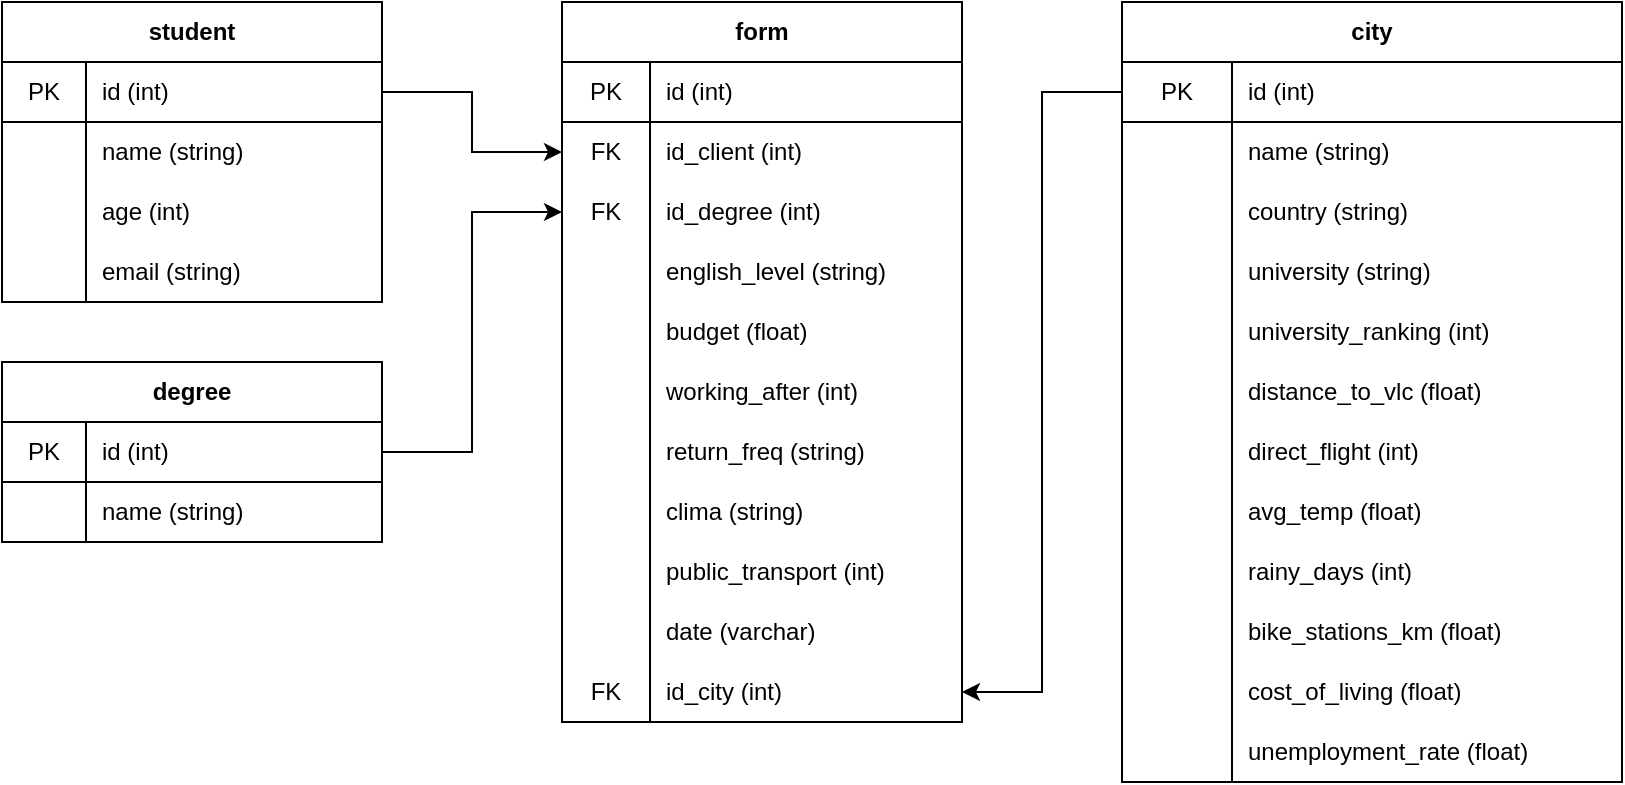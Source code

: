 <mxfile version="13.11.0" type="github">
  <diagram id="C5RBs43oDa-KdzZeNtuy" name="Page-1">
    <mxGraphModel dx="830" dy="530" grid="1" gridSize="10" guides="1" tooltips="1" connect="1" arrows="1" fold="1" page="1" pageScale="1" pageWidth="827" pageHeight="1169" math="0" shadow="0">
      <root>
        <mxCell id="WIyWlLk6GJQsqaUBKTNV-0" />
        <mxCell id="WIyWlLk6GJQsqaUBKTNV-1" parent="WIyWlLk6GJQsqaUBKTNV-0" />
        <mxCell id="fHSBPIv3wcjpqgwIj6r--35" value="student" style="shape=table;html=1;whiteSpace=wrap;startSize=30;container=1;collapsible=0;childLayout=tableLayout;fixedRows=1;rowLines=0;fontStyle=1;align=center;" parent="WIyWlLk6GJQsqaUBKTNV-1" vertex="1">
          <mxGeometry x="40" y="80" width="190" height="150" as="geometry" />
        </mxCell>
        <mxCell id="fHSBPIv3wcjpqgwIj6r--36" value="" style="shape=partialRectangle;html=1;whiteSpace=wrap;collapsible=0;dropTarget=0;pointerEvents=0;fillColor=none;top=0;left=0;bottom=1;right=0;points=[[0,0.5],[1,0.5]];portConstraint=eastwest;" parent="fHSBPIv3wcjpqgwIj6r--35" vertex="1">
          <mxGeometry y="30" width="190" height="30" as="geometry" />
        </mxCell>
        <mxCell id="fHSBPIv3wcjpqgwIj6r--37" value="PK" style="shape=partialRectangle;html=1;whiteSpace=wrap;connectable=0;fillColor=none;top=0;left=0;bottom=0;right=0;overflow=hidden;" parent="fHSBPIv3wcjpqgwIj6r--36" vertex="1">
          <mxGeometry width="42" height="30" as="geometry" />
        </mxCell>
        <mxCell id="fHSBPIv3wcjpqgwIj6r--38" value="id (int)" style="shape=partialRectangle;html=1;whiteSpace=wrap;connectable=0;fillColor=none;top=0;left=0;bottom=0;right=0;align=left;spacingLeft=6;overflow=hidden;" parent="fHSBPIv3wcjpqgwIj6r--36" vertex="1">
          <mxGeometry x="42" width="148" height="30" as="geometry" />
        </mxCell>
        <mxCell id="fHSBPIv3wcjpqgwIj6r--39" value="" style="shape=partialRectangle;html=1;whiteSpace=wrap;collapsible=0;dropTarget=0;pointerEvents=0;fillColor=none;top=0;left=0;bottom=0;right=0;points=[[0,0.5],[1,0.5]];portConstraint=eastwest;" parent="fHSBPIv3wcjpqgwIj6r--35" vertex="1">
          <mxGeometry y="60" width="190" height="30" as="geometry" />
        </mxCell>
        <mxCell id="fHSBPIv3wcjpqgwIj6r--40" value="" style="shape=partialRectangle;html=1;whiteSpace=wrap;connectable=0;fillColor=none;top=0;left=0;bottom=0;right=0;overflow=hidden;" parent="fHSBPIv3wcjpqgwIj6r--39" vertex="1">
          <mxGeometry width="42" height="30" as="geometry" />
        </mxCell>
        <mxCell id="fHSBPIv3wcjpqgwIj6r--41" value="name (string)" style="shape=partialRectangle;html=1;whiteSpace=wrap;connectable=0;fillColor=none;top=0;left=0;bottom=0;right=0;align=left;spacingLeft=6;overflow=hidden;" parent="fHSBPIv3wcjpqgwIj6r--39" vertex="1">
          <mxGeometry x="42" width="148" height="30" as="geometry" />
        </mxCell>
        <mxCell id="fHSBPIv3wcjpqgwIj6r--42" value="" style="shape=partialRectangle;html=1;whiteSpace=wrap;collapsible=0;dropTarget=0;pointerEvents=0;fillColor=none;top=0;left=0;bottom=0;right=0;points=[[0,0.5],[1,0.5]];portConstraint=eastwest;" parent="fHSBPIv3wcjpqgwIj6r--35" vertex="1">
          <mxGeometry y="90" width="190" height="30" as="geometry" />
        </mxCell>
        <mxCell id="fHSBPIv3wcjpqgwIj6r--43" value="" style="shape=partialRectangle;html=1;whiteSpace=wrap;connectable=0;fillColor=none;top=0;left=0;bottom=0;right=0;overflow=hidden;" parent="fHSBPIv3wcjpqgwIj6r--42" vertex="1">
          <mxGeometry width="42" height="30" as="geometry" />
        </mxCell>
        <mxCell id="fHSBPIv3wcjpqgwIj6r--44" value="age (int)" style="shape=partialRectangle;html=1;whiteSpace=wrap;connectable=0;fillColor=none;top=0;left=0;bottom=0;right=0;align=left;spacingLeft=6;overflow=hidden;" parent="fHSBPIv3wcjpqgwIj6r--42" vertex="1">
          <mxGeometry x="42" width="148" height="30" as="geometry" />
        </mxCell>
        <mxCell id="fHSBPIv3wcjpqgwIj6r--51" style="shape=partialRectangle;html=1;whiteSpace=wrap;collapsible=0;dropTarget=0;pointerEvents=0;fillColor=none;top=0;left=0;bottom=0;right=0;points=[[0,0.5],[1,0.5]];portConstraint=eastwest;" parent="fHSBPIv3wcjpqgwIj6r--35" vertex="1">
          <mxGeometry y="120" width="190" height="30" as="geometry" />
        </mxCell>
        <mxCell id="fHSBPIv3wcjpqgwIj6r--52" style="shape=partialRectangle;html=1;whiteSpace=wrap;connectable=0;fillColor=none;top=0;left=0;bottom=0;right=0;overflow=hidden;" parent="fHSBPIv3wcjpqgwIj6r--51" vertex="1">
          <mxGeometry width="42" height="30" as="geometry" />
        </mxCell>
        <mxCell id="fHSBPIv3wcjpqgwIj6r--53" value="email (string)" style="shape=partialRectangle;html=1;whiteSpace=wrap;connectable=0;fillColor=none;top=0;left=0;bottom=0;right=0;align=left;spacingLeft=6;overflow=hidden;" parent="fHSBPIv3wcjpqgwIj6r--51" vertex="1">
          <mxGeometry x="42" width="148" height="30" as="geometry" />
        </mxCell>
        <mxCell id="fHSBPIv3wcjpqgwIj6r--60" value="city" style="shape=table;html=1;whiteSpace=wrap;startSize=30;container=1;collapsible=0;childLayout=tableLayout;fixedRows=1;rowLines=0;fontStyle=1;align=center;" parent="WIyWlLk6GJQsqaUBKTNV-1" vertex="1">
          <mxGeometry x="600" y="80" width="250" height="390" as="geometry" />
        </mxCell>
        <mxCell id="fHSBPIv3wcjpqgwIj6r--61" value="" style="shape=partialRectangle;html=1;whiteSpace=wrap;collapsible=0;dropTarget=0;pointerEvents=0;fillColor=none;top=0;left=0;bottom=1;right=0;points=[[0,0.5],[1,0.5]];portConstraint=eastwest;" parent="fHSBPIv3wcjpqgwIj6r--60" vertex="1">
          <mxGeometry y="30" width="250" height="30" as="geometry" />
        </mxCell>
        <mxCell id="fHSBPIv3wcjpqgwIj6r--62" value="PK" style="shape=partialRectangle;html=1;whiteSpace=wrap;connectable=0;fillColor=none;top=0;left=0;bottom=0;right=0;overflow=hidden;" parent="fHSBPIv3wcjpqgwIj6r--61" vertex="1">
          <mxGeometry width="55" height="30" as="geometry" />
        </mxCell>
        <mxCell id="fHSBPIv3wcjpqgwIj6r--63" value="id (int)" style="shape=partialRectangle;html=1;whiteSpace=wrap;connectable=0;fillColor=none;top=0;left=0;bottom=0;right=0;align=left;spacingLeft=6;overflow=hidden;" parent="fHSBPIv3wcjpqgwIj6r--61" vertex="1">
          <mxGeometry x="55" width="195" height="30" as="geometry" />
        </mxCell>
        <mxCell id="fHSBPIv3wcjpqgwIj6r--64" value="" style="shape=partialRectangle;html=1;whiteSpace=wrap;collapsible=0;dropTarget=0;pointerEvents=0;fillColor=none;top=0;left=0;bottom=0;right=0;points=[[0,0.5],[1,0.5]];portConstraint=eastwest;" parent="fHSBPIv3wcjpqgwIj6r--60" vertex="1">
          <mxGeometry y="60" width="250" height="30" as="geometry" />
        </mxCell>
        <mxCell id="fHSBPIv3wcjpqgwIj6r--65" value="" style="shape=partialRectangle;html=1;whiteSpace=wrap;connectable=0;fillColor=none;top=0;left=0;bottom=0;right=0;overflow=hidden;" parent="fHSBPIv3wcjpqgwIj6r--64" vertex="1">
          <mxGeometry width="55" height="30" as="geometry" />
        </mxCell>
        <mxCell id="fHSBPIv3wcjpqgwIj6r--66" value="name (string)" style="shape=partialRectangle;html=1;whiteSpace=wrap;connectable=0;fillColor=none;top=0;left=0;bottom=0;right=0;align=left;spacingLeft=6;overflow=hidden;" parent="fHSBPIv3wcjpqgwIj6r--64" vertex="1">
          <mxGeometry x="55" width="195" height="30" as="geometry" />
        </mxCell>
        <mxCell id="fHSBPIv3wcjpqgwIj6r--67" value="" style="shape=partialRectangle;html=1;whiteSpace=wrap;collapsible=0;dropTarget=0;pointerEvents=0;fillColor=none;top=0;left=0;bottom=0;right=0;points=[[0,0.5],[1,0.5]];portConstraint=eastwest;" parent="fHSBPIv3wcjpqgwIj6r--60" vertex="1">
          <mxGeometry y="90" width="250" height="30" as="geometry" />
        </mxCell>
        <mxCell id="fHSBPIv3wcjpqgwIj6r--68" value="" style="shape=partialRectangle;html=1;whiteSpace=wrap;connectable=0;fillColor=none;top=0;left=0;bottom=0;right=0;overflow=hidden;" parent="fHSBPIv3wcjpqgwIj6r--67" vertex="1">
          <mxGeometry width="55" height="30" as="geometry" />
        </mxCell>
        <mxCell id="fHSBPIv3wcjpqgwIj6r--69" value="country (string)" style="shape=partialRectangle;html=1;whiteSpace=wrap;connectable=0;fillColor=none;top=0;left=0;bottom=0;right=0;align=left;spacingLeft=6;overflow=hidden;" parent="fHSBPIv3wcjpqgwIj6r--67" vertex="1">
          <mxGeometry x="55" width="195" height="30" as="geometry" />
        </mxCell>
        <mxCell id="fHSBPIv3wcjpqgwIj6r--106" style="shape=partialRectangle;html=1;whiteSpace=wrap;collapsible=0;dropTarget=0;pointerEvents=0;fillColor=none;top=0;left=0;bottom=0;right=0;points=[[0,0.5],[1,0.5]];portConstraint=eastwest;" parent="fHSBPIv3wcjpqgwIj6r--60" vertex="1">
          <mxGeometry y="120" width="250" height="30" as="geometry" />
        </mxCell>
        <mxCell id="fHSBPIv3wcjpqgwIj6r--107" style="shape=partialRectangle;html=1;whiteSpace=wrap;connectable=0;fillColor=none;top=0;left=0;bottom=0;right=0;overflow=hidden;" parent="fHSBPIv3wcjpqgwIj6r--106" vertex="1">
          <mxGeometry width="55" height="30" as="geometry" />
        </mxCell>
        <mxCell id="fHSBPIv3wcjpqgwIj6r--108" value="university (string)" style="shape=partialRectangle;html=1;whiteSpace=wrap;connectable=0;fillColor=none;top=0;left=0;bottom=0;right=0;align=left;spacingLeft=6;overflow=hidden;" parent="fHSBPIv3wcjpqgwIj6r--106" vertex="1">
          <mxGeometry x="55" width="195" height="30" as="geometry" />
        </mxCell>
        <mxCell id="fHSBPIv3wcjpqgwIj6r--103" style="shape=partialRectangle;html=1;whiteSpace=wrap;collapsible=0;dropTarget=0;pointerEvents=0;fillColor=none;top=0;left=0;bottom=0;right=0;points=[[0,0.5],[1,0.5]];portConstraint=eastwest;" parent="fHSBPIv3wcjpqgwIj6r--60" vertex="1">
          <mxGeometry y="150" width="250" height="30" as="geometry" />
        </mxCell>
        <mxCell id="fHSBPIv3wcjpqgwIj6r--104" style="shape=partialRectangle;html=1;whiteSpace=wrap;connectable=0;fillColor=none;top=0;left=0;bottom=0;right=0;overflow=hidden;" parent="fHSBPIv3wcjpqgwIj6r--103" vertex="1">
          <mxGeometry width="55" height="30" as="geometry" />
        </mxCell>
        <mxCell id="fHSBPIv3wcjpqgwIj6r--105" value="university_ranking (int)" style="shape=partialRectangle;html=1;whiteSpace=wrap;connectable=0;fillColor=none;top=0;left=0;bottom=0;right=0;align=left;spacingLeft=6;overflow=hidden;" parent="fHSBPIv3wcjpqgwIj6r--103" vertex="1">
          <mxGeometry x="55" width="195" height="30" as="geometry" />
        </mxCell>
        <mxCell id="fHSBPIv3wcjpqgwIj6r--109" style="shape=partialRectangle;html=1;whiteSpace=wrap;collapsible=0;dropTarget=0;pointerEvents=0;fillColor=none;top=0;left=0;bottom=0;right=0;points=[[0,0.5],[1,0.5]];portConstraint=eastwest;" parent="fHSBPIv3wcjpqgwIj6r--60" vertex="1">
          <mxGeometry y="180" width="250" height="30" as="geometry" />
        </mxCell>
        <mxCell id="fHSBPIv3wcjpqgwIj6r--110" style="shape=partialRectangle;html=1;whiteSpace=wrap;connectable=0;fillColor=none;top=0;left=0;bottom=0;right=0;overflow=hidden;" parent="fHSBPIv3wcjpqgwIj6r--109" vertex="1">
          <mxGeometry width="55" height="30" as="geometry" />
        </mxCell>
        <mxCell id="fHSBPIv3wcjpqgwIj6r--111" value="distance_to_vlc (float)" style="shape=partialRectangle;html=1;whiteSpace=wrap;connectable=0;fillColor=none;top=0;left=0;bottom=0;right=0;align=left;spacingLeft=6;overflow=hidden;" parent="fHSBPIv3wcjpqgwIj6r--109" vertex="1">
          <mxGeometry x="55" width="195" height="30" as="geometry" />
        </mxCell>
        <mxCell id="fHSBPIv3wcjpqgwIj6r--100" style="shape=partialRectangle;html=1;whiteSpace=wrap;collapsible=0;dropTarget=0;pointerEvents=0;fillColor=none;top=0;left=0;bottom=0;right=0;points=[[0,0.5],[1,0.5]];portConstraint=eastwest;" parent="fHSBPIv3wcjpqgwIj6r--60" vertex="1">
          <mxGeometry y="210" width="250" height="30" as="geometry" />
        </mxCell>
        <mxCell id="fHSBPIv3wcjpqgwIj6r--101" style="shape=partialRectangle;html=1;whiteSpace=wrap;connectable=0;fillColor=none;top=0;left=0;bottom=0;right=0;overflow=hidden;" parent="fHSBPIv3wcjpqgwIj6r--100" vertex="1">
          <mxGeometry width="55" height="30" as="geometry" />
        </mxCell>
        <mxCell id="fHSBPIv3wcjpqgwIj6r--102" value="direct_flight (int)" style="shape=partialRectangle;html=1;whiteSpace=wrap;connectable=0;fillColor=none;top=0;left=0;bottom=0;right=0;align=left;spacingLeft=6;overflow=hidden;" parent="fHSBPIv3wcjpqgwIj6r--100" vertex="1">
          <mxGeometry x="55" width="195" height="30" as="geometry" />
        </mxCell>
        <mxCell id="fHSBPIv3wcjpqgwIj6r--112" style="shape=partialRectangle;html=1;whiteSpace=wrap;collapsible=0;dropTarget=0;pointerEvents=0;fillColor=none;top=0;left=0;bottom=0;right=0;points=[[0,0.5],[1,0.5]];portConstraint=eastwest;" parent="fHSBPIv3wcjpqgwIj6r--60" vertex="1">
          <mxGeometry y="240" width="250" height="30" as="geometry" />
        </mxCell>
        <mxCell id="fHSBPIv3wcjpqgwIj6r--113" style="shape=partialRectangle;html=1;whiteSpace=wrap;connectable=0;fillColor=none;top=0;left=0;bottom=0;right=0;overflow=hidden;" parent="fHSBPIv3wcjpqgwIj6r--112" vertex="1">
          <mxGeometry width="55" height="30" as="geometry" />
        </mxCell>
        <mxCell id="fHSBPIv3wcjpqgwIj6r--114" value="avg_temp (float)" style="shape=partialRectangle;html=1;whiteSpace=wrap;connectable=0;fillColor=none;top=0;left=0;bottom=0;right=0;align=left;spacingLeft=6;overflow=hidden;" parent="fHSBPIv3wcjpqgwIj6r--112" vertex="1">
          <mxGeometry x="55" width="195" height="30" as="geometry" />
        </mxCell>
        <mxCell id="fHSBPIv3wcjpqgwIj6r--115" style="shape=partialRectangle;html=1;whiteSpace=wrap;collapsible=0;dropTarget=0;pointerEvents=0;fillColor=none;top=0;left=0;bottom=0;right=0;points=[[0,0.5],[1,0.5]];portConstraint=eastwest;" parent="fHSBPIv3wcjpqgwIj6r--60" vertex="1">
          <mxGeometry y="270" width="250" height="30" as="geometry" />
        </mxCell>
        <mxCell id="fHSBPIv3wcjpqgwIj6r--116" style="shape=partialRectangle;html=1;whiteSpace=wrap;connectable=0;fillColor=none;top=0;left=0;bottom=0;right=0;overflow=hidden;" parent="fHSBPIv3wcjpqgwIj6r--115" vertex="1">
          <mxGeometry width="55" height="30" as="geometry" />
        </mxCell>
        <mxCell id="fHSBPIv3wcjpqgwIj6r--117" value="rainy_days (int)" style="shape=partialRectangle;html=1;whiteSpace=wrap;connectable=0;fillColor=none;top=0;left=0;bottom=0;right=0;align=left;spacingLeft=6;overflow=hidden;" parent="fHSBPIv3wcjpqgwIj6r--115" vertex="1">
          <mxGeometry x="55" width="195" height="30" as="geometry" />
        </mxCell>
        <mxCell id="fHSBPIv3wcjpqgwIj6r--156" style="shape=partialRectangle;html=1;whiteSpace=wrap;collapsible=0;dropTarget=0;pointerEvents=0;fillColor=none;top=0;left=0;bottom=0;right=0;points=[[0,0.5],[1,0.5]];portConstraint=eastwest;" parent="fHSBPIv3wcjpqgwIj6r--60" vertex="1">
          <mxGeometry y="300" width="250" height="30" as="geometry" />
        </mxCell>
        <mxCell id="fHSBPIv3wcjpqgwIj6r--157" style="shape=partialRectangle;html=1;whiteSpace=wrap;connectable=0;fillColor=none;top=0;left=0;bottom=0;right=0;overflow=hidden;" parent="fHSBPIv3wcjpqgwIj6r--156" vertex="1">
          <mxGeometry width="55" height="30" as="geometry" />
        </mxCell>
        <mxCell id="fHSBPIv3wcjpqgwIj6r--158" value="bike_stations_km (float)" style="shape=partialRectangle;html=1;whiteSpace=wrap;connectable=0;fillColor=none;top=0;left=0;bottom=0;right=0;align=left;spacingLeft=6;overflow=hidden;" parent="fHSBPIv3wcjpqgwIj6r--156" vertex="1">
          <mxGeometry x="55" width="195" height="30" as="geometry" />
        </mxCell>
        <mxCell id="GfRZq6FB_hxLbPD3mmki-0" style="shape=partialRectangle;html=1;whiteSpace=wrap;collapsible=0;dropTarget=0;pointerEvents=0;fillColor=none;top=0;left=0;bottom=0;right=0;points=[[0,0.5],[1,0.5]];portConstraint=eastwest;" vertex="1" parent="fHSBPIv3wcjpqgwIj6r--60">
          <mxGeometry y="330" width="250" height="30" as="geometry" />
        </mxCell>
        <mxCell id="GfRZq6FB_hxLbPD3mmki-1" style="shape=partialRectangle;html=1;whiteSpace=wrap;connectable=0;fillColor=none;top=0;left=0;bottom=0;right=0;overflow=hidden;" vertex="1" parent="GfRZq6FB_hxLbPD3mmki-0">
          <mxGeometry width="55" height="30" as="geometry" />
        </mxCell>
        <mxCell id="GfRZq6FB_hxLbPD3mmki-2" value="cost_of_living (float)" style="shape=partialRectangle;html=1;whiteSpace=wrap;connectable=0;fillColor=none;top=0;left=0;bottom=0;right=0;align=left;spacingLeft=6;overflow=hidden;" vertex="1" parent="GfRZq6FB_hxLbPD3mmki-0">
          <mxGeometry x="55" width="195" height="30" as="geometry" />
        </mxCell>
        <mxCell id="GfRZq6FB_hxLbPD3mmki-6" style="shape=partialRectangle;html=1;whiteSpace=wrap;collapsible=0;dropTarget=0;pointerEvents=0;fillColor=none;top=0;left=0;bottom=0;right=0;points=[[0,0.5],[1,0.5]];portConstraint=eastwest;" vertex="1" parent="fHSBPIv3wcjpqgwIj6r--60">
          <mxGeometry y="360" width="250" height="30" as="geometry" />
        </mxCell>
        <mxCell id="GfRZq6FB_hxLbPD3mmki-7" style="shape=partialRectangle;html=1;whiteSpace=wrap;connectable=0;fillColor=none;top=0;left=0;bottom=0;right=0;overflow=hidden;" vertex="1" parent="GfRZq6FB_hxLbPD3mmki-6">
          <mxGeometry width="55" height="30" as="geometry" />
        </mxCell>
        <mxCell id="GfRZq6FB_hxLbPD3mmki-8" value="unemployment_rate (float)" style="shape=partialRectangle;html=1;whiteSpace=wrap;connectable=0;fillColor=none;top=0;left=0;bottom=0;right=0;align=left;spacingLeft=6;overflow=hidden;" vertex="1" parent="GfRZq6FB_hxLbPD3mmki-6">
          <mxGeometry x="55" width="195" height="30" as="geometry" />
        </mxCell>
        <mxCell id="fHSBPIv3wcjpqgwIj6r--143" value="form" style="shape=table;html=1;whiteSpace=wrap;startSize=30;container=1;collapsible=0;childLayout=tableLayout;fixedRows=1;rowLines=0;fontStyle=1;align=center;" parent="WIyWlLk6GJQsqaUBKTNV-1" vertex="1">
          <mxGeometry x="320" y="80" width="200" height="360" as="geometry" />
        </mxCell>
        <mxCell id="fHSBPIv3wcjpqgwIj6r--144" value="" style="shape=partialRectangle;html=1;whiteSpace=wrap;collapsible=0;dropTarget=0;pointerEvents=0;fillColor=none;top=0;left=0;bottom=1;right=0;points=[[0,0.5],[1,0.5]];portConstraint=eastwest;" parent="fHSBPIv3wcjpqgwIj6r--143" vertex="1">
          <mxGeometry y="30" width="200" height="30" as="geometry" />
        </mxCell>
        <mxCell id="fHSBPIv3wcjpqgwIj6r--145" value="PK" style="shape=partialRectangle;html=1;whiteSpace=wrap;connectable=0;fillColor=none;top=0;left=0;bottom=0;right=0;overflow=hidden;" parent="fHSBPIv3wcjpqgwIj6r--144" vertex="1">
          <mxGeometry width="44" height="30" as="geometry" />
        </mxCell>
        <mxCell id="fHSBPIv3wcjpqgwIj6r--146" value="id (int)" style="shape=partialRectangle;html=1;whiteSpace=wrap;connectable=0;fillColor=none;top=0;left=0;bottom=0;right=0;align=left;spacingLeft=6;overflow=hidden;" parent="fHSBPIv3wcjpqgwIj6r--144" vertex="1">
          <mxGeometry x="44" width="156" height="30" as="geometry" />
        </mxCell>
        <mxCell id="fHSBPIv3wcjpqgwIj6r--147" value="" style="shape=partialRectangle;html=1;whiteSpace=wrap;collapsible=0;dropTarget=0;pointerEvents=0;fillColor=none;top=0;left=0;bottom=0;right=0;points=[[0,0.5],[1,0.5]];portConstraint=eastwest;" parent="fHSBPIv3wcjpqgwIj6r--143" vertex="1">
          <mxGeometry y="60" width="200" height="30" as="geometry" />
        </mxCell>
        <mxCell id="fHSBPIv3wcjpqgwIj6r--148" value="FK" style="shape=partialRectangle;html=1;whiteSpace=wrap;connectable=0;fillColor=none;top=0;left=0;bottom=0;right=0;overflow=hidden;" parent="fHSBPIv3wcjpqgwIj6r--147" vertex="1">
          <mxGeometry width="44" height="30" as="geometry" />
        </mxCell>
        <mxCell id="fHSBPIv3wcjpqgwIj6r--149" value="id_client (int)" style="shape=partialRectangle;html=1;whiteSpace=wrap;connectable=0;fillColor=none;top=0;left=0;bottom=0;right=0;align=left;spacingLeft=6;overflow=hidden;" parent="fHSBPIv3wcjpqgwIj6r--147" vertex="1">
          <mxGeometry x="44" width="156" height="30" as="geometry" />
        </mxCell>
        <mxCell id="fHSBPIv3wcjpqgwIj6r--150" value="" style="shape=partialRectangle;html=1;whiteSpace=wrap;collapsible=0;dropTarget=0;pointerEvents=0;fillColor=none;top=0;left=0;bottom=0;right=0;points=[[0,0.5],[1,0.5]];portConstraint=eastwest;" parent="fHSBPIv3wcjpqgwIj6r--143" vertex="1">
          <mxGeometry y="90" width="200" height="30" as="geometry" />
        </mxCell>
        <mxCell id="fHSBPIv3wcjpqgwIj6r--151" value="FK" style="shape=partialRectangle;html=1;whiteSpace=wrap;connectable=0;fillColor=none;top=0;left=0;bottom=0;right=0;overflow=hidden;" parent="fHSBPIv3wcjpqgwIj6r--150" vertex="1">
          <mxGeometry width="44" height="30" as="geometry" />
        </mxCell>
        <mxCell id="fHSBPIv3wcjpqgwIj6r--152" value="id_degree (int)" style="shape=partialRectangle;html=1;whiteSpace=wrap;connectable=0;fillColor=none;top=0;left=0;bottom=0;right=0;align=left;spacingLeft=6;overflow=hidden;" parent="fHSBPIv3wcjpqgwIj6r--150" vertex="1">
          <mxGeometry x="44" width="156" height="30" as="geometry" />
        </mxCell>
        <mxCell id="fHSBPIv3wcjpqgwIj6r--153" style="shape=partialRectangle;html=1;whiteSpace=wrap;collapsible=0;dropTarget=0;pointerEvents=0;fillColor=none;top=0;left=0;bottom=0;right=0;points=[[0,0.5],[1,0.5]];portConstraint=eastwest;" parent="fHSBPIv3wcjpqgwIj6r--143" vertex="1">
          <mxGeometry y="120" width="200" height="30" as="geometry" />
        </mxCell>
        <mxCell id="fHSBPIv3wcjpqgwIj6r--154" style="shape=partialRectangle;html=1;whiteSpace=wrap;connectable=0;fillColor=none;top=0;left=0;bottom=0;right=0;overflow=hidden;" parent="fHSBPIv3wcjpqgwIj6r--153" vertex="1">
          <mxGeometry width="44" height="30" as="geometry" />
        </mxCell>
        <mxCell id="fHSBPIv3wcjpqgwIj6r--155" value="english_level (string)" style="shape=partialRectangle;html=1;whiteSpace=wrap;connectable=0;fillColor=none;top=0;left=0;bottom=0;right=0;align=left;spacingLeft=6;overflow=hidden;" parent="fHSBPIv3wcjpqgwIj6r--153" vertex="1">
          <mxGeometry x="44" width="156" height="30" as="geometry" />
        </mxCell>
        <mxCell id="fHSBPIv3wcjpqgwIj6r--196" style="shape=partialRectangle;html=1;whiteSpace=wrap;collapsible=0;dropTarget=0;pointerEvents=0;fillColor=none;top=0;left=0;bottom=0;right=0;points=[[0,0.5],[1,0.5]];portConstraint=eastwest;" parent="fHSBPIv3wcjpqgwIj6r--143" vertex="1">
          <mxGeometry y="150" width="200" height="30" as="geometry" />
        </mxCell>
        <mxCell id="fHSBPIv3wcjpqgwIj6r--197" style="shape=partialRectangle;html=1;whiteSpace=wrap;connectable=0;fillColor=none;top=0;left=0;bottom=0;right=0;overflow=hidden;" parent="fHSBPIv3wcjpqgwIj6r--196" vertex="1">
          <mxGeometry width="44" height="30" as="geometry" />
        </mxCell>
        <mxCell id="fHSBPIv3wcjpqgwIj6r--198" value="budget (float)" style="shape=partialRectangle;html=1;whiteSpace=wrap;connectable=0;fillColor=none;top=0;left=0;bottom=0;right=0;align=left;spacingLeft=6;overflow=hidden;" parent="fHSBPIv3wcjpqgwIj6r--196" vertex="1">
          <mxGeometry x="44" width="156" height="30" as="geometry" />
        </mxCell>
        <mxCell id="fHSBPIv3wcjpqgwIj6r--199" style="shape=partialRectangle;html=1;whiteSpace=wrap;collapsible=0;dropTarget=0;pointerEvents=0;fillColor=none;top=0;left=0;bottom=0;right=0;points=[[0,0.5],[1,0.5]];portConstraint=eastwest;" parent="fHSBPIv3wcjpqgwIj6r--143" vertex="1">
          <mxGeometry y="180" width="200" height="30" as="geometry" />
        </mxCell>
        <mxCell id="fHSBPIv3wcjpqgwIj6r--200" style="shape=partialRectangle;html=1;whiteSpace=wrap;connectable=0;fillColor=none;top=0;left=0;bottom=0;right=0;overflow=hidden;" parent="fHSBPIv3wcjpqgwIj6r--199" vertex="1">
          <mxGeometry width="44" height="30" as="geometry" />
        </mxCell>
        <mxCell id="fHSBPIv3wcjpqgwIj6r--201" value="working_after (int)" style="shape=partialRectangle;html=1;whiteSpace=wrap;connectable=0;fillColor=none;top=0;left=0;bottom=0;right=0;align=left;spacingLeft=6;overflow=hidden;" parent="fHSBPIv3wcjpqgwIj6r--199" vertex="1">
          <mxGeometry x="44" width="156" height="30" as="geometry" />
        </mxCell>
        <mxCell id="fHSBPIv3wcjpqgwIj6r--202" style="shape=partialRectangle;html=1;whiteSpace=wrap;collapsible=0;dropTarget=0;pointerEvents=0;fillColor=none;top=0;left=0;bottom=0;right=0;points=[[0,0.5],[1,0.5]];portConstraint=eastwest;" parent="fHSBPIv3wcjpqgwIj6r--143" vertex="1">
          <mxGeometry y="210" width="200" height="30" as="geometry" />
        </mxCell>
        <mxCell id="fHSBPIv3wcjpqgwIj6r--203" style="shape=partialRectangle;html=1;whiteSpace=wrap;connectable=0;fillColor=none;top=0;left=0;bottom=0;right=0;overflow=hidden;" parent="fHSBPIv3wcjpqgwIj6r--202" vertex="1">
          <mxGeometry width="44" height="30" as="geometry" />
        </mxCell>
        <mxCell id="fHSBPIv3wcjpqgwIj6r--204" value="return_freq (string)" style="shape=partialRectangle;html=1;whiteSpace=wrap;connectable=0;fillColor=none;top=0;left=0;bottom=0;right=0;align=left;spacingLeft=6;overflow=hidden;" parent="fHSBPIv3wcjpqgwIj6r--202" vertex="1">
          <mxGeometry x="44" width="156" height="30" as="geometry" />
        </mxCell>
        <mxCell id="fHSBPIv3wcjpqgwIj6r--205" style="shape=partialRectangle;html=1;whiteSpace=wrap;collapsible=0;dropTarget=0;pointerEvents=0;fillColor=none;top=0;left=0;bottom=0;right=0;points=[[0,0.5],[1,0.5]];portConstraint=eastwest;" parent="fHSBPIv3wcjpqgwIj6r--143" vertex="1">
          <mxGeometry y="240" width="200" height="30" as="geometry" />
        </mxCell>
        <mxCell id="fHSBPIv3wcjpqgwIj6r--206" style="shape=partialRectangle;html=1;whiteSpace=wrap;connectable=0;fillColor=none;top=0;left=0;bottom=0;right=0;overflow=hidden;" parent="fHSBPIv3wcjpqgwIj6r--205" vertex="1">
          <mxGeometry width="44" height="30" as="geometry" />
        </mxCell>
        <mxCell id="fHSBPIv3wcjpqgwIj6r--207" value="clima (string)" style="shape=partialRectangle;html=1;whiteSpace=wrap;connectable=0;fillColor=none;top=0;left=0;bottom=0;right=0;align=left;spacingLeft=6;overflow=hidden;" parent="fHSBPIv3wcjpqgwIj6r--205" vertex="1">
          <mxGeometry x="44" width="156" height="30" as="geometry" />
        </mxCell>
        <mxCell id="fHSBPIv3wcjpqgwIj6r--208" style="shape=partialRectangle;html=1;whiteSpace=wrap;collapsible=0;dropTarget=0;pointerEvents=0;fillColor=none;top=0;left=0;bottom=0;right=0;points=[[0,0.5],[1,0.5]];portConstraint=eastwest;" parent="fHSBPIv3wcjpqgwIj6r--143" vertex="1">
          <mxGeometry y="270" width="200" height="30" as="geometry" />
        </mxCell>
        <mxCell id="fHSBPIv3wcjpqgwIj6r--209" style="shape=partialRectangle;html=1;whiteSpace=wrap;connectable=0;fillColor=none;top=0;left=0;bottom=0;right=0;overflow=hidden;" parent="fHSBPIv3wcjpqgwIj6r--208" vertex="1">
          <mxGeometry width="44" height="30" as="geometry" />
        </mxCell>
        <mxCell id="fHSBPIv3wcjpqgwIj6r--210" value="public_transport (int)" style="shape=partialRectangle;html=1;whiteSpace=wrap;connectable=0;fillColor=none;top=0;left=0;bottom=0;right=0;align=left;spacingLeft=6;overflow=hidden;" parent="fHSBPIv3wcjpqgwIj6r--208" vertex="1">
          <mxGeometry x="44" width="156" height="30" as="geometry" />
        </mxCell>
        <mxCell id="fHSBPIv3wcjpqgwIj6r--211" style="shape=partialRectangle;html=1;whiteSpace=wrap;collapsible=0;dropTarget=0;pointerEvents=0;fillColor=none;top=0;left=0;bottom=0;right=0;points=[[0,0.5],[1,0.5]];portConstraint=eastwest;" parent="fHSBPIv3wcjpqgwIj6r--143" vertex="1">
          <mxGeometry y="300" width="200" height="30" as="geometry" />
        </mxCell>
        <mxCell id="fHSBPIv3wcjpqgwIj6r--212" style="shape=partialRectangle;html=1;whiteSpace=wrap;connectable=0;fillColor=none;top=0;left=0;bottom=0;right=0;overflow=hidden;" parent="fHSBPIv3wcjpqgwIj6r--211" vertex="1">
          <mxGeometry width="44" height="30" as="geometry" />
        </mxCell>
        <mxCell id="fHSBPIv3wcjpqgwIj6r--213" value="date (varchar)" style="shape=partialRectangle;html=1;whiteSpace=wrap;connectable=0;fillColor=none;top=0;left=0;bottom=0;right=0;align=left;spacingLeft=6;overflow=hidden;" parent="fHSBPIv3wcjpqgwIj6r--211" vertex="1">
          <mxGeometry x="44" width="156" height="30" as="geometry" />
        </mxCell>
        <mxCell id="fHSBPIv3wcjpqgwIj6r--217" style="shape=partialRectangle;html=1;whiteSpace=wrap;collapsible=0;dropTarget=0;pointerEvents=0;fillColor=none;top=0;left=0;bottom=0;right=0;points=[[0,0.5],[1,0.5]];portConstraint=eastwest;" parent="fHSBPIv3wcjpqgwIj6r--143" vertex="1">
          <mxGeometry y="330" width="200" height="30" as="geometry" />
        </mxCell>
        <mxCell id="fHSBPIv3wcjpqgwIj6r--218" value="FK" style="shape=partialRectangle;html=1;whiteSpace=wrap;connectable=0;fillColor=none;top=0;left=0;bottom=0;right=0;overflow=hidden;" parent="fHSBPIv3wcjpqgwIj6r--217" vertex="1">
          <mxGeometry width="44" height="30" as="geometry" />
        </mxCell>
        <mxCell id="fHSBPIv3wcjpqgwIj6r--219" value="id_city (int)" style="shape=partialRectangle;html=1;whiteSpace=wrap;connectable=0;fillColor=none;top=0;left=0;bottom=0;right=0;align=left;spacingLeft=6;overflow=hidden;" parent="fHSBPIv3wcjpqgwIj6r--217" vertex="1">
          <mxGeometry x="44" width="156" height="30" as="geometry" />
        </mxCell>
        <mxCell id="fHSBPIv3wcjpqgwIj6r--183" value="degree" style="shape=table;html=1;whiteSpace=wrap;startSize=30;container=1;collapsible=0;childLayout=tableLayout;fixedRows=1;rowLines=0;fontStyle=1;align=center;" parent="WIyWlLk6GJQsqaUBKTNV-1" vertex="1">
          <mxGeometry x="40" y="260" width="190" height="90" as="geometry" />
        </mxCell>
        <mxCell id="fHSBPIv3wcjpqgwIj6r--184" value="" style="shape=partialRectangle;html=1;whiteSpace=wrap;collapsible=0;dropTarget=0;pointerEvents=0;fillColor=none;top=0;left=0;bottom=1;right=0;points=[[0,0.5],[1,0.5]];portConstraint=eastwest;" parent="fHSBPIv3wcjpqgwIj6r--183" vertex="1">
          <mxGeometry y="30" width="190" height="30" as="geometry" />
        </mxCell>
        <mxCell id="fHSBPIv3wcjpqgwIj6r--185" value="PK" style="shape=partialRectangle;html=1;whiteSpace=wrap;connectable=0;fillColor=none;top=0;left=0;bottom=0;right=0;overflow=hidden;" parent="fHSBPIv3wcjpqgwIj6r--184" vertex="1">
          <mxGeometry width="42" height="30" as="geometry" />
        </mxCell>
        <mxCell id="fHSBPIv3wcjpqgwIj6r--186" value="id (int)" style="shape=partialRectangle;html=1;whiteSpace=wrap;connectable=0;fillColor=none;top=0;left=0;bottom=0;right=0;align=left;spacingLeft=6;overflow=hidden;" parent="fHSBPIv3wcjpqgwIj6r--184" vertex="1">
          <mxGeometry x="42" width="148" height="30" as="geometry" />
        </mxCell>
        <mxCell id="fHSBPIv3wcjpqgwIj6r--187" value="" style="shape=partialRectangle;html=1;whiteSpace=wrap;collapsible=0;dropTarget=0;pointerEvents=0;fillColor=none;top=0;left=0;bottom=0;right=0;points=[[0,0.5],[1,0.5]];portConstraint=eastwest;" parent="fHSBPIv3wcjpqgwIj6r--183" vertex="1">
          <mxGeometry y="60" width="190" height="30" as="geometry" />
        </mxCell>
        <mxCell id="fHSBPIv3wcjpqgwIj6r--188" value="" style="shape=partialRectangle;html=1;whiteSpace=wrap;connectable=0;fillColor=none;top=0;left=0;bottom=0;right=0;overflow=hidden;" parent="fHSBPIv3wcjpqgwIj6r--187" vertex="1">
          <mxGeometry width="42" height="30" as="geometry" />
        </mxCell>
        <mxCell id="fHSBPIv3wcjpqgwIj6r--189" value="name (string)" style="shape=partialRectangle;html=1;whiteSpace=wrap;connectable=0;fillColor=none;top=0;left=0;bottom=0;right=0;align=left;spacingLeft=6;overflow=hidden;" parent="fHSBPIv3wcjpqgwIj6r--187" vertex="1">
          <mxGeometry x="42" width="148" height="30" as="geometry" />
        </mxCell>
        <mxCell id="fHSBPIv3wcjpqgwIj6r--214" style="edgeStyle=orthogonalEdgeStyle;rounded=0;orthogonalLoop=1;jettySize=auto;html=1;exitX=1;exitY=0.5;exitDx=0;exitDy=0;entryX=0;entryY=0.5;entryDx=0;entryDy=0;" parent="WIyWlLk6GJQsqaUBKTNV-1" source="fHSBPIv3wcjpqgwIj6r--36" target="fHSBPIv3wcjpqgwIj6r--147" edge="1">
          <mxGeometry relative="1" as="geometry" />
        </mxCell>
        <mxCell id="fHSBPIv3wcjpqgwIj6r--215" style="edgeStyle=orthogonalEdgeStyle;rounded=0;orthogonalLoop=1;jettySize=auto;html=1;exitX=1;exitY=0.5;exitDx=0;exitDy=0;entryX=0;entryY=0.5;entryDx=0;entryDy=0;" parent="WIyWlLk6GJQsqaUBKTNV-1" source="fHSBPIv3wcjpqgwIj6r--184" target="fHSBPIv3wcjpqgwIj6r--150" edge="1">
          <mxGeometry relative="1" as="geometry" />
        </mxCell>
        <mxCell id="fHSBPIv3wcjpqgwIj6r--216" style="edgeStyle=orthogonalEdgeStyle;rounded=0;orthogonalLoop=1;jettySize=auto;html=1;exitX=0;exitY=0.5;exitDx=0;exitDy=0;entryX=1;entryY=0.5;entryDx=0;entryDy=0;" parent="WIyWlLk6GJQsqaUBKTNV-1" source="fHSBPIv3wcjpqgwIj6r--61" target="fHSBPIv3wcjpqgwIj6r--217" edge="1">
          <mxGeometry relative="1" as="geometry">
            <mxPoint x="670" y="140" as="targetPoint" />
          </mxGeometry>
        </mxCell>
      </root>
    </mxGraphModel>
  </diagram>
</mxfile>
